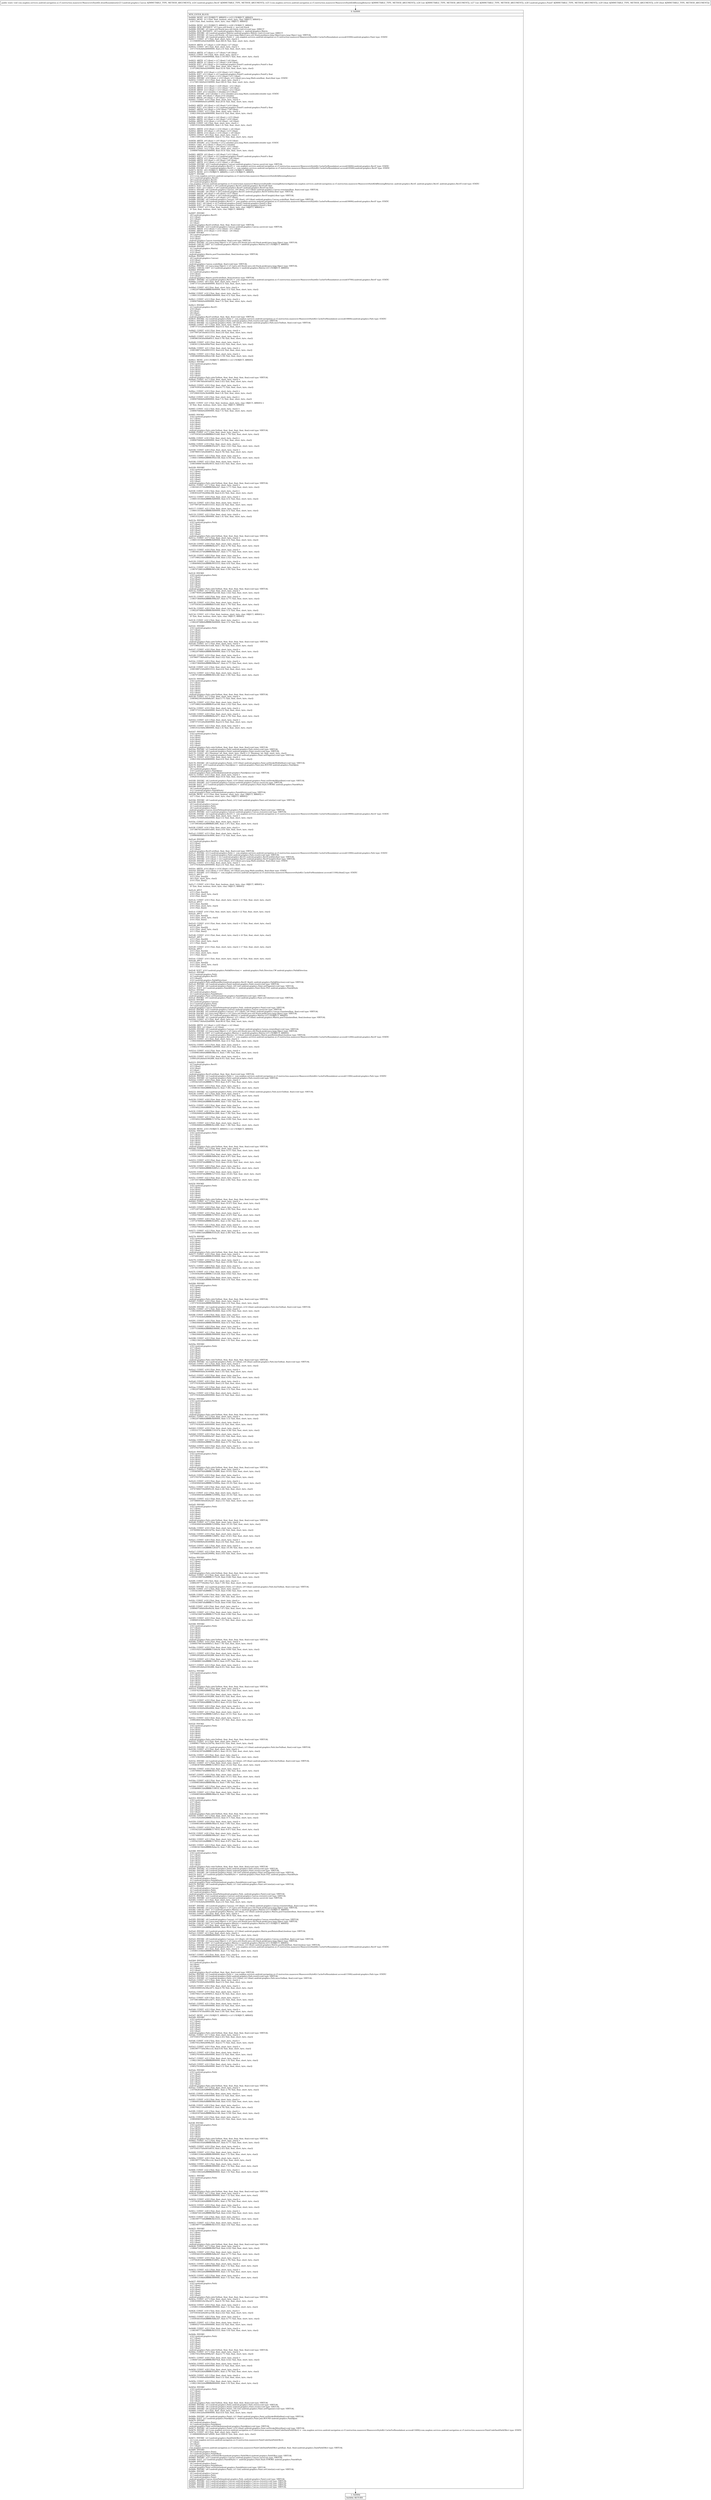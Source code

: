 digraph "CFG forcom.mapbox.services.android.navigation.ui.v5.instruction.maneuver.ManeuversStyleKit.drawRoundabout(Landroid\/graphics\/Canvas;Landroid\/graphics\/RectF;Lcom\/mapbox\/services\/android\/navigation\/ui\/v5\/instruction\/maneuver\/ManeuversStyleKit$ResizingBehavior;IILandroid\/graphics\/PointF;FF)V" {
Node_0 [shape=record,label="{0\:\ 0x0000|MTH_ENTER_BLOCK\l|0x0000: MOVE  (r0 I:?[OBJECT, ARRAY]) = (r23 I:?[OBJECT, ARRAY]) \l0x0002: MOVE  (r1 I:?[int, float, boolean, short, byte, char, OBJECT, ARRAY]) = \l  (r26 I:?[int, float, boolean, short, byte, char, OBJECT, ARRAY])\l \l0x0004: MOVE  (r2 I:?[OBJECT, ARRAY]) = (r28 I:?[OBJECT, ARRAY]) \l0x0006: NEW_INSTANCE  (r5 I:java.util.Stack) =  java.util.Stack \l0x0008: INVOKE  (r5 I:java.util.Stack) java.util.Stack.\<init\>():void type: DIRECT \l0x000b: NEW_INSTANCE  (r6 I:android.graphics.Matrix) =  android.graphics.Matrix \l0x000d: INVOKE  (r6 I:android.graphics.Matrix) android.graphics.Matrix.\<init\>():void type: DIRECT \l0x0010: INVOKE  (r5 I:java.util.Stack), (r6 I:java.lang.Object) java.util.Stack.push(java.lang.Object):java.lang.Object type: VIRTUAL \l0x0013: INVOKE  (r6 I:android.graphics.Paint) =  com.mapbox.services.android.navigation.ui.v5.instruction.maneuver.ManeuversStyleKit.CacheForRoundabout.access$10300():android.graphics.Paint type: STATIC \l0x0017: CONST  (r7 I:?[int, float, short, byte, char]) = \l  (1135869952(0x43b40000, float:360.0) ?[int, float, short, byte, char])\l \l0x0019: ARITH  (r7 I:float) = (r29 I:float) \/ (r7 I:float) \l0x001b: CONST  (r8 I:?[int, float, short, byte, char]) = \l  (1073741824(0x40000000, float:2.0) ?[int, float, short, byte, char])\l \l0x001d: ARITH  (r7 I:float) = (r7 I:float) * (r8 I:float) \l0x001f: CONST  (r9 I:?[int, float, short, byte, char]) = \l  (1078530011(0x40490fdb, float:3.1415927) ?[int, float, short, byte, char])\l \l0x0022: ARITH  (r7 I:float) = (r7 I:float) * (r9 I:float) \l0x0024: ARITH  (r7 I:float) = (r7 I:float) * (r30 I:float) \l0x0026: IGET  (r10 I:float) = (r2 I:android.graphics.PointF) android.graphics.PointF.x float \l0x0028: CONST  (r11 I:?[int, float, short, byte, char]) = \l  (1107296256(0x42000000, float:32.0) ?[int, float, short, byte, char])\l \l0x002a: ARITH  (r10 I:float) = (r10 I:float) \/ (r11 I:float) \l0x002b: IGET  (r12 I:float) = (r2 I:android.graphics.PointF) android.graphics.PointF.y float \l0x002d: ARITH  (r12 I:float) = (r12 I:float) \/ (r11 I:float) \l0x002e: INVOKE  (r10 I:float) = (r10 I:float), (r12 I:float) java.lang.Math.min(float, float):float type: STATIC \l0x0032: CONST  (r12 I:?[int, float, short, byte, char]) = \l  (1127481344(0x43340000, float:180.0) ?[int, float, short, byte, char])\l \l0x0034: ARITH  (r13 I:float) = (r29 I:float) \- (r12 I:float) \l0x0036: ARITH  (r13 I:float) = (r13 I:float) * (r9 I:float) \l0x0038: ARITH  (r13 I:float) = (r13 I:float) \/ (r12 I:float) \l0x0039: CAST  (r12 I:double) = (double) (r13 I:float) \l0x003a: INVOKE  (r14 I:double) = (r12 I:double) java.lang.Math.cos(double):double type: STATIC \l0x003e: CAST  (r9 I:float) = (float) (r14 I:double) \l0x003f: ARITH  (r9 I:float) = (r9 I:float) * (r10 I:float) \l0x0041: CONST  (r14 I:?[int, float, short, byte, char]) = \l  (1101004800(0x41a00000, float:20.0) ?[int, float, short, byte, char])\l \l0x0043: ARITH  (r9 I:float) = (r9 I:float) * (r14 I:float) \l0x0045: IGET  (r14 I:float) = (r2 I:android.graphics.PointF) android.graphics.PointF.y float \l0x0047: ARITH  (r4 I:float) = (r30 I:float) * (r8 I:float) \l0x0049: CONST  (r15 I:?[int, float, short, byte, char]) = \l  (1082130432(0x40800000, float:4.0) ?[int, float, short, byte, char])\l \l0x004b: ARITH  (r4 I:float) = (r4 I:float) + (r15 I:float) \l0x004c: ARITH  (r4 I:float) = (r4 I:float) * (r10 I:float) \l0x004e: ARITH  (r14 I:float) = (r14 I:float) \- (r4 I:float) \l0x004f: CONST  (r4 I:?[int, float, short, byte, char]) = \l  (1065353216(0x3f800000, float:1.0) ?[int, float, short, byte, char])\l \l0x0051: ARITH  (r14 I:float) = (r14 I:float) + (r4 I:float) \l0x0052: ARITH  (r9 I:float) = (r9 I:float) \/ (r15 I:float) \l0x0053: ARITH  (r14 I:float) = (r14 I:float) + (r9 I:float) \l0x0054: CONST  (r9 I:?[int, float, short, byte, char]) = \l  (1061158912(0x3f400000, float:0.75) ?[int, float, short, byte, char])\l \l0x0056: ARITH  (r9 I:float) = (r9 I:float) * (r10 I:float) \l0x0058: INVOKE  (r12 I:double) = (r12 I:double) java.lang.Math.sin(double):double type: STATIC \l0x005c: CAST  (r12 I:float) = (float) (r12 I:double) \l0x005d: ARITH  (r9 I:float) = (r9 I:float) * (r12 I:float) \l0x005f: CONST  (r12 I:?[int, float, short, byte, char]) = \l  (1098907648(0x41800000, float:16.0) ?[int, float, short, byte, char])\l \l0x0061: ARITH  (r9 I:float) = (r9 I:float) * (r12 I:float) \l0x0063: IGET  (r12 I:float) = (r2 I:android.graphics.PointF) android.graphics.PointF.x float \l0x0065: ARITH  (r12 I:float) = (r12 I:float) \/ (r8 I:float) \l0x0066: ARITH  (r9 I:float) = (r9 I:float) \/ (r8 I:float) \l0x0067: ARITH  (r12 I:float) = (r12 I:float) + (r9 I:float) \l0x0068: INVOKE  (r23 I:android.graphics.Canvas) android.graphics.Canvas.save():int type: VIRTUAL \l0x006b: INVOKE  (r9 I:android.graphics.RectF) =  com.mapbox.services.android.navigation.ui.v5.instruction.maneuver.ManeuversStyleKit.CacheForRoundabout.access$10400():android.graphics.RectF type: STATIC \l0x006f: INVOKE  (r13 I:android.graphics.RectF) =  com.mapbox.services.android.navigation.ui.v5.instruction.maneuver.ManeuversStyleKit.CacheForRoundabout.access$10500():android.graphics.RectF type: STATIC \l0x0073: MOVE  (r8 I:?[OBJECT, ARRAY]) = (r24 I:?[OBJECT, ARRAY]) \l0x0075: MOVE  (r15 I:?[OBJECT, ARRAY]) = (r25 I:?[OBJECT, ARRAY]) \l0x0077: INVOKE  \l  (r15 I:com.mapbox.services.android.navigation.ui.v5.instruction.maneuver.ManeuversStyleKit$ResizingBehavior)\l  (r13 I:android.graphics.RectF)\l  (r8 I:android.graphics.RectF)\l  (r9 I:android.graphics.RectF)\l com.mapbox.services.android.navigation.ui.v5.instruction.maneuver.ManeuversStyleKit.resizingBehaviorApply(com.mapbox.services.android.navigation.ui.v5.instruction.maneuver.ManeuversStyleKit$ResizingBehavior, android.graphics.RectF, android.graphics.RectF, android.graphics.RectF):void type: STATIC \l0x007a: IGET  (r8 I:float) = (r9 I:android.graphics.RectF) android.graphics.RectF.left float \l0x007c: IGET  (r13 I:float) = (r9 I:android.graphics.RectF) android.graphics.RectF.top float \l0x007e: INVOKE  (r0 I:android.graphics.Canvas), (r8 I:float), (r13 I:float) android.graphics.Canvas.translate(float, float):void type: VIRTUAL \l0x0081: INVOKE  (r8 I:float) = (r9 I:android.graphics.RectF) android.graphics.RectF.width():float type: VIRTUAL \l0x0085: ARITH  (r8 I:float) = (r8 I:float) \/ (r11 I:float) \l0x0086: INVOKE  (r9 I:float) = (r9 I:android.graphics.RectF) android.graphics.RectF.height():float type: VIRTUAL \l0x008a: ARITH  (r9 I:float) = (r9 I:float) \/ (r11 I:float) \l0x008b: INVOKE  (r0 I:android.graphics.Canvas), (r8 I:float), (r9 I:float) android.graphics.Canvas.scale(float, float):void type: VIRTUAL \l0x008e: INVOKE  (r8 I:android.graphics.RectF) =  com.mapbox.services.android.navigation.ui.v5.instruction.maneuver.ManeuversStyleKit.CacheForRoundabout.access$10600():android.graphics.RectF type: STATIC \l0x0092: IGET  (r9 I:float) = (r2 I:android.graphics.PointF) android.graphics.PointF.x float \l0x0094: IGET  (r2 I:float) = (r2 I:android.graphics.PointF) android.graphics.PointF.y float \l0x0096: CONST  (r11 I:?[int, float, boolean, short, byte, char, OBJECT, ARRAY]) = \l  (0 ?[int, float, boolean, short, byte, char, OBJECT, ARRAY])\l \l0x0097: INVOKE  \l  (r8 I:android.graphics.RectF)\l  (r11 I:float)\l  (r11 I:float)\l  (r9 I:float)\l  (r2 I:float)\l android.graphics.RectF.set(float, float, float, float):void type: VIRTUAL \l0x009a: INVOKE  (r23 I:android.graphics.Canvas) android.graphics.Canvas.save():int type: VIRTUAL \l0x009d: ARITH  (r12 I:float) = (r12 I:float) \- (r11 I:float) \l0x009e: ARITH  (r14 I:float) = (r14 I:float) \- (r4 I:float) \l0x009f: INVOKE  \l  (r0 I:android.graphics.Canvas)\l  (r12 I:float)\l  (r14 I:float)\l android.graphics.Canvas.translate(float, float):void type: VIRTUAL \l0x00a2: INVOKE  (r2 I:java.lang.Object) = (r5 I:java.util.Stack) java.util.Stack.peek():java.lang.Object type: VIRTUAL \l0x00a6: CHECK_CAST  (r2 I:android.graphics.Matrix) = (android.graphics.Matrix) (r2 I:?[OBJECT, ARRAY]) \l0x00a8: INVOKE  \l  (r2 I:android.graphics.Matrix)\l  (r12 I:float)\l  (r14 I:float)\l android.graphics.Matrix.postTranslate(float, float):boolean type: VIRTUAL \l0x00ab: INVOKE  \l  (r0 I:android.graphics.Canvas)\l  (r10 I:float)\l  (r10 I:float)\l android.graphics.Canvas.scale(float, float):void type: VIRTUAL \l0x00ae: INVOKE  (r2 I:java.lang.Object) = (r5 I:java.util.Stack) java.util.Stack.peek():java.lang.Object type: VIRTUAL \l0x00b2: CHECK_CAST  (r2 I:android.graphics.Matrix) = (android.graphics.Matrix) (r2 I:?[OBJECT, ARRAY]) \l0x00b4: INVOKE  \l  (r2 I:android.graphics.Matrix)\l  (r10 I:float)\l  (r10 I:float)\l android.graphics.Matrix.postScale(float, float):boolean type: VIRTUAL \l0x00b7: INVOKE  (r2 I:android.graphics.RectF) =  com.mapbox.services.android.navigation.ui.v5.instruction.maneuver.ManeuversStyleKit.CacheForRoundabout.access$10700():android.graphics.RectF type: STATIC \l0x00bb: CONST  (r8 I:?[int, float, short, byte, char]) = \l  (1087373312(0x40d00000, float:6.5) ?[int, float, short, byte, char])\l \l0x00bd: CONST  (r9 I:?[int, float, short, byte, char]) = \l  (\-1062207488(0xffffffffc0b00000, float:\-5.5) ?[int, float, short, byte, char])\l \l0x00bf: CONST  (r10 I:?[int, float, short, byte, char]) = \l  (\-1060110336(0xffffffffc0d00000, float:\-6.5) ?[int, float, short, byte, char])\l \l0x00c1: CONST  (r12 I:?[int, float, short, byte, char]) = \l  (1089470464(0x40f00000, float:7.5) ?[int, float, short, byte, char])\l \l0x00c3: INVOKE  \l  (r2 I:android.graphics.RectF)\l  (r10 I:float)\l  (r9 I:float)\l  (r8 I:float)\l  (r12 I:float)\l android.graphics.RectF.set(float, float, float, float):void type: VIRTUAL \l0x00c6: INVOKE  (r2 I:android.graphics.Path) =  com.mapbox.services.android.navigation.ui.v5.instruction.maneuver.ManeuversStyleKit.CacheForRoundabout.access$10800():android.graphics.Path type: STATIC \l0x00ca: INVOKE  (r2 I:android.graphics.Path) android.graphics.Path.reset():void type: VIRTUAL \l0x00cd: INVOKE  (r2 I:android.graphics.Path), (r8 I:float), (r4 I:float) android.graphics.Path.moveTo(float, float):void type: VIRTUAL \l0x00d0: CONST  (r17 I:?[int, float, short, byte, char]) = \l  (1087373312(0x40d00000, float:6.5) ?[int, float, short, byte, char])\l \l0x00d2: CONST  (r18 I:?[int, float, short, byte, char]) = \l  (1077097267(0x40333333, float:2.8) ?[int, float, short, byte, char])\l \l0x00d5: CONST  (r19 I:?[int, float, short, byte, char]) = \l  (1085863363(0x40b8f5c3, float:5.78) ?[int, float, short, byte, char])\l \l0x00d8: CONST  (r20 I:?[int, float, short, byte, char]) = \l  (1083011236(0x408d70a4, float:4.42) ?[int, float, short, byte, char])\l \l0x00db: CONST  (r21 I:?[int, float, short, byte, char]) = \l  (1083388723(0x40933333, float:4.6) ?[int, float, short, byte, char])\l \l0x00de: CONST  (r22 I:?[int, float, short, byte, char]) = \l  (1085464904(0x40b2e148, float:5.59) ?[int, float, short, byte, char])\l \l0x00e1: MOVE  (r16 I:?[OBJECT, ARRAY]) = (r2 I:?[OBJECT, ARRAY]) \l0x00e3: INVOKE  \l  (r16 I:android.graphics.Path)\l  (r17 I:float)\l  (r18 I:float)\l  (r19 I:float)\l  (r20 I:float)\l  (r21 I:float)\l  (r22 I:float)\l android.graphics.Path.cubicTo(float, float, float, float, float, float):void type: VIRTUAL \l0x00e6: CONST  (r17 I:?[int, float, short, byte, char]) = \l  (1079739679(0x405b851f, float:3.43) ?[int, float, short, byte, char])\l \l0x00e9: CONST  (r18 I:?[int, float, short, byte, char]) = \l  (1087939543(0x40d8a3d7, float:6.77) ?[int, float, short, byte, char])\l \l0x00ec: CONST  (r19 I:?[int, float, short, byte, char]) = \l  (1072064102(0x3fe66666, float:1.8) ?[int, float, short, byte, char])\l \l0x00ef: CONST  (r20 I:?[int, float, short, byte, char]) = \l  (1089470464(0x40f00000, float:7.5) ?[int, float, short, byte, char])\l \l0x00f1: CONST  (r21 I:?[int, float, boolean, short, byte, char, OBJECT, ARRAY]) = \l  (0 ?[int, float, boolean, short, byte, char, OBJECT, ARRAY])\l \l0x00f3: CONST  (r22 I:?[int, float, short, byte, char]) = \l  (1089470464(0x40f00000, float:7.5) ?[int, float, short, byte, char])\l \l0x00f5: INVOKE  \l  (r16 I:android.graphics.Path)\l  (r17 I:float)\l  (r18 I:float)\l  (r19 I:float)\l  (r20 I:float)\l  (r21 I:float)\l  (r22 I:float)\l android.graphics.Path.cubicTo(float, float, float, float, float, float):void type: VIRTUAL \l0x00f8: CONST  (r17 I:?[int, float, short, byte, char]) = \l  (\-1075503432(0xffffffffbfe51eb8, float:\-1.79) ?[int, float, short, byte, char])\l \l0x00fb: CONST  (r18 I:?[int, float, short, byte, char]) = \l  (1089470464(0x40f00000, float:7.5) ?[int, float, short, byte, char])\l \l0x00fd: CONST  (r19 I:?[int, float, short, byte, char]) = \l  (\-1067827855(0xffffffffc05a3d71, float:\-3.41) ?[int, float, short, byte, char])\l \l0x0100: CONST  (r20 I:?[int, float, short, byte, char]) = \l  (1087960515(0x40d8f5c3, float:6.78) ?[int, float, short, byte, char])\l \l0x0103: CONST  (r21 I:?[int, float, short, byte, char]) = \l  (\-1064115896(0xffffffffc092e148, float:\-4.59) ?[int, float, short, byte, char])\l \l0x0106: CONST  (r22 I:?[int, float, short, byte, char]) = \l  (1085506847(0x40b3851f, float:5.61) ?[int, float, short, byte, char])\l \l0x0109: INVOKE  \l  (r16 I:android.graphics.Path)\l  (r17 I:float)\l  (r18 I:float)\l  (r19 I:float)\l  (r20 I:float)\l  (r21 I:float)\l  (r22 I:float)\l android.graphics.Path.cubicTo(float, float, float, float, float, float):void type: VIRTUAL \l0x010c: CONST  (r17 I:?[int, float, short, byte, char]) = \l  (\-1061641257(0xffffffffc0b8a3d7, float:\-5.77) ?[int, float, short, byte, char])\l \l0x010f: CONST  (r18 I:?[int, float, short, byte, char]) = \l  (1083032207(0x408dc28f, float:4.43) ?[int, float, short, byte, char])\l \l0x0112: CONST  (r19 I:?[int, float, short, byte, char]) = \l  (\-1060110336(0xffffffffc0d00000, float:\-6.5) ?[int, float, short, byte, char])\l \l0x0114: CONST  (r20 I:?[int, float, short, byte, char]) = \l  (1077097267(0x40333333, float:2.8) ?[int, float, short, byte, char])\l \l0x0117: CONST  (r21 I:?[int, float, short, byte, char]) = \l  (\-1060110336(0xffffffffc0d00000, float:\-6.5) ?[int, float, short, byte, char])\l \l0x0119: CONST  (r22 I:?[int, float, short, byte, char]) = \l  (1065353216(0x3f800000, float:1.0) ?[int, float, short, byte, char])\l \l0x011b: INVOKE  \l  (r16 I:android.graphics.Path)\l  (r17 I:float)\l  (r18 I:float)\l  (r19 I:float)\l  (r20 I:float)\l  (r21 I:float)\l  (r22 I:float)\l android.graphics.Path.cubicTo(float, float, float, float, float, float):void type: VIRTUAL \l0x011e: CONST  (r17 I:?[int, float, short, byte, char]) = \l  (\-1060110336(0xffffffffc0d00000, float:\-6.5) ?[int, float, short, byte, char])\l \l0x0120: CONST  (r18 I:?[int, float, short, byte, char]) = \l  (\-1085653647(0xffffffffbf4a3d71, float:\-0.79) ?[int, float, short, byte, char])\l \l0x0123: CONST  (r19 I:?[int, float, short, byte, char]) = \l  (\-1061641257(0xffffffffc0b8a3d7, float:\-5.77) ?[int, float, short, byte, char])\l \l0x0126: CONST  (r20 I:?[int, float, short, byte, char]) = \l  (\-1071980216(0xffffffffc01ae148, float:\-2.42) ?[int, float, short, byte, char])\l \l0x0129: CONST  (r21 I:?[int, float, short, byte, char]) = \l  (\-1064094925(0xffffffffc0933333, float:\-4.6) ?[int, float, short, byte, char])\l \l0x012c: CONST  (r22 I:?[int, float, short, byte, char]) = \l  (\-1067072881(0xffffffffc065c28f, float:\-3.59) ?[int, float, short, byte, char])\l \l0x012f: INVOKE  \l  (r16 I:android.graphics.Path)\l  (r17 I:float)\l  (r18 I:float)\l  (r19 I:float)\l  (r20 I:float)\l  (r21 I:float)\l  (r22 I:float)\l android.graphics.Path.cubicTo(float, float, float, float, float, float):void type: VIRTUAL \l0x0132: CONST  (r17 I:?[int, float, short, byte, char]) = \l  (\-1067785912(0xffffffffc05ae148, float:\-3.42) ?[int, float, short, byte, char])\l \l0x0135: CONST  (r18 I:?[int, float, short, byte, char]) = \l  (\-1063738409(0xffffffffc098a3d7, float:\-4.77) ?[int, float, short, byte, char])\l \l0x0138: CONST  (r19 I:?[int, float, short, byte, char]) = \l  (\-1075503432(0xffffffffbfe51eb8, float:\-1.79) ?[int, float, short, byte, char])\l \l0x013b: CONST  (r20 I:?[int, float, short, byte, char]) = \l  (\-1062207488(0xffffffffc0b00000, float:\-5.5) ?[int, float, short, byte, char])\l \l0x013d: CONST  (r21 I:?[int, float, boolean, short, byte, char, OBJECT, ARRAY]) = \l  (0 ?[int, float, boolean, short, byte, char, OBJECT, ARRAY])\l \l0x013f: CONST  (r22 I:?[int, float, short, byte, char]) = \l  (\-1062207488(0xffffffffc0b00000, float:\-5.5) ?[int, float, short, byte, char])\l \l0x0141: INVOKE  \l  (r16 I:android.graphics.Path)\l  (r17 I:float)\l  (r18 I:float)\l  (r19 I:float)\l  (r20 I:float)\l  (r21 I:float)\l  (r22 I:float)\l android.graphics.Path.cubicTo(float, float, float, float, float, float):void type: VIRTUAL \l0x0144: CONST  (r17 I:?[int, float, short, byte, char]) = \l  (1071980216(0x3fe51eb8, float:1.79) ?[int, float, short, byte, char])\l \l0x0147: CONST  (r18 I:?[int, float, short, byte, char]) = \l  (\-1062207488(0xffffffffc0b00000, float:\-5.5) ?[int, float, short, byte, char])\l \l0x0149: CONST  (r19 I:?[int, float, short, byte, char]) = \l  (1079697736(0x405ae148, float:3.42) ?[int, float, short, byte, char])\l \l0x014c: CONST  (r20 I:?[int, float, short, byte, char]) = \l  (\-1063738409(0xffffffffc098a3d7, float:\-4.77) ?[int, float, short, byte, char])\l \l0x014f: CONST  (r21 I:?[int, float, short, byte, char]) = \l  (1083388723(0x40933333, float:4.6) ?[int, float, short, byte, char])\l \l0x0152: CONST  (r22 I:?[int, float, short, byte, char]) = \l  (\-1067072881(0xffffffffc065c28f, float:\-3.59) ?[int, float, short, byte, char])\l \l0x0155: INVOKE  \l  (r16 I:android.graphics.Path)\l  (r17 I:float)\l  (r18 I:float)\l  (r19 I:float)\l  (r20 I:float)\l  (r21 I:float)\l  (r22 I:float)\l android.graphics.Path.cubicTo(float, float, float, float, float, float):void type: VIRTUAL \l0x0158: CONST  (r17 I:?[int, float, short, byte, char]) = \l  (1085842391(0x40b8a3d7, float:5.77) ?[int, float, short, byte, char])\l \l0x015b: CONST  (r18 I:?[int, float, short, byte, char]) = \l  (\-1071980216(0xffffffffc01ae148, float:\-2.42) ?[int, float, short, byte, char])\l \l0x015e: CONST  (r19 I:?[int, float, short, byte, char]) = \l  (1087373312(0x40d00000, float:6.5) ?[int, float, short, byte, char])\l \l0x0160: CONST  (r20 I:?[int, float, short, byte, char]) = \l  (\-1085653647(0xffffffffbf4a3d71, float:\-0.79) ?[int, float, short, byte, char])\l \l0x0163: CONST  (r21 I:?[int, float, short, byte, char]) = \l  (1087373312(0x40d00000, float:6.5) ?[int, float, short, byte, char])\l \l0x0165: CONST  (r22 I:?[int, float, short, byte, char]) = \l  (1065353216(0x3f800000, float:1.0) ?[int, float, short, byte, char])\l \l0x0167: INVOKE  \l  (r16 I:android.graphics.Path)\l  (r17 I:float)\l  (r18 I:float)\l  (r19 I:float)\l  (r20 I:float)\l  (r21 I:float)\l  (r22 I:float)\l android.graphics.Path.cubicTo(float, float, float, float, float, float):void type: VIRTUAL \l0x016a: INVOKE  (r2 I:android.graphics.Path) android.graphics.Path.close():void type: VIRTUAL \l0x016d: INVOKE  (r6 I:android.graphics.Paint) android.graphics.Paint.reset():void type: VIRTUAL \l0x0170: CONST  (r8 I:?[boolean, int, float, short, byte, char]) = (1 ?[boolean, int, float, short, byte, char]) \l0x0171: INVOKE  (r6 I:android.graphics.Paint), (r8 I:int) android.graphics.Paint.setFlags(int):void type: VIRTUAL \l0x0174: CONST  (r10 I:?[int, float, short, byte, char]) = \l  (1082130432(0x40800000, float:4.0) ?[int, float, short, byte, char])\l \l0x0176: INVOKE  (r6 I:android.graphics.Paint), (r10 I:float) android.graphics.Paint.setStrokeWidth(float):void type: VIRTUAL \l0x0179: SGET  (r10 I:android.graphics.Paint$Join) =  android.graphics.Paint.Join.ROUND android.graphics.Paint$Join \l0x017b: INVOKE  \l  (r6 I:android.graphics.Paint)\l  (r10 I:android.graphics.Paint$Join)\l android.graphics.Paint.setStrokeJoin(android.graphics.Paint$Join):void type: VIRTUAL \l0x017e: CONST  (r10 I:?[int, float, short, byte, char]) = \l  (1092616192(0x41200000, float:10.0) ?[int, float, short, byte, char])\l \l0x0180: INVOKE  (r6 I:android.graphics.Paint), (r10 I:float) android.graphics.Paint.setStrokeMiter(float):void type: VIRTUAL \l0x0183: INVOKE  (r23 I:android.graphics.Canvas) android.graphics.Canvas.save():int type: VIRTUAL \l0x0186: SGET  (r12 I:android.graphics.Paint$Style) =  android.graphics.Paint.Style.STROKE android.graphics.Paint$Style \l0x0188: INVOKE  \l  (r6 I:android.graphics.Paint)\l  (r12 I:android.graphics.Paint$Style)\l android.graphics.Paint.setStyle(android.graphics.Paint$Style):void type: VIRTUAL \l0x018b: MOVE  (r12 I:?[int, float, boolean, short, byte, char, OBJECT, ARRAY]) = \l  (r27 I:?[int, float, boolean, short, byte, char, OBJECT, ARRAY])\l \l0x018d: INVOKE  (r6 I:android.graphics.Paint), (r12 I:int) android.graphics.Paint.setColor(int):void type: VIRTUAL \l0x0190: INVOKE  \l  (r0 I:android.graphics.Canvas)\l  (r2 I:android.graphics.Path)\l  (r6 I:android.graphics.Paint)\l android.graphics.Canvas.drawPath(android.graphics.Path, android.graphics.Paint):void type: VIRTUAL \l0x0193: INVOKE  (r23 I:android.graphics.Canvas) android.graphics.Canvas.restore():void type: VIRTUAL \l0x0196: INVOKE  (r2 I:android.graphics.RectF) =  com.mapbox.services.android.navigation.ui.v5.instruction.maneuver.ManeuversStyleKit.CacheForRoundabout.access$10900():android.graphics.RectF type: STATIC \l0x019a: CONST  (r12 I:?[int, float, short, byte, char]) = \l  (1085276160(0x40b00000, float:5.5) ?[int, float, short, byte, char])\l \l0x019c: CONST  (r13 I:?[int, float, short, byte, char]) = \l  (\-1073993482(0xffffffffbffc28f6, float:\-1.97) ?[int, float, short, byte, char])\l \l0x019f: CONST  (r14 I:?[int, float, short, byte, char]) = \l  (1073867653(0x4001eb85, float:2.03) ?[int, float, short, byte, char])\l \l0x01a2: CONST  (r15 I:?[int, float, short, byte, char]) = \l  (1099694080(0x418c0000, float:17.5) ?[int, float, short, byte, char])\l \l0x01a4: INVOKE  \l  (r2 I:android.graphics.RectF)\l  (r13 I:float)\l  (r12 I:float)\l  (r14 I:float)\l  (r15 I:float)\l android.graphics.RectF.set(float, float, float, float):void type: VIRTUAL \l0x01a7: INVOKE  (r13 I:android.graphics.Path) =  com.mapbox.services.android.navigation.ui.v5.instruction.maneuver.ManeuversStyleKit.CacheForRoundabout.access$11000():android.graphics.Path type: STATIC \l0x01ab: INVOKE  (r13 I:android.graphics.Path) android.graphics.Path.reset():void type: VIRTUAL \l0x01ae: INVOKE  (r14 I:float) = (r2 I:android.graphics.RectF) android.graphics.RectF.width():float type: VIRTUAL \l0x01b2: INVOKE  (r15 I:float) = (r2 I:android.graphics.RectF) android.graphics.RectF.height():float type: VIRTUAL \l0x01b6: INVOKE  (r14 I:float) = (r14 I:float), (r15 I:float) java.lang.Math.min(float, float):float type: STATIC \l0x01ba: CONST  (r15 I:?[int, float, short, byte, char]) = \l  (1073741824(0x40000000, float:2.0) ?[int, float, short, byte, char])\l \l0x01bc: ARITH  (r14 I:float) = (r14 I:float) \/ (r15 I:float) \l0x01bd: INVOKE  (r14 I:float) = (r14 I:float), (r4 I:float) java.lang.Math.min(float, float):float type: STATIC \l0x01c1: INVOKE  (r15 I:float[]) =  com.mapbox.services.android.navigation.ui.v5.instruction.maneuver.ManeuversStyleKit.CacheForRoundabout.access$11100():float[] type: STATIC \l0x01c5: APUT  \l  (r15 I:?[int, float][])\l  (r8 I:?[int, short, byte, char])\l  (r14 I:?[int, float])\l \l0x01c7: CONST  (r16 I:?[int, float, boolean, short, byte, char, OBJECT, ARRAY]) = \l  (0 ?[int, float, boolean, short, byte, char, OBJECT, ARRAY])\l \l0x01c9: APUT  \l  (r15 I:?[int, float][])\l  (r16 I:?[int, short, byte, char])\l  (r14 I:?[int, float])\l \l0x01cb: CONST  (r16 I:?[int, float, short, byte, char]) = (3 ?[int, float, short, byte, char]) \l0x01cd: APUT  \l  (r15 I:?[int, float][])\l  (r16 I:?[int, short, byte, char])\l  (r14 I:?[int, float])\l \l0x01cf: CONST  (r16 I:?[int, float, short, byte, char]) = (2 ?[int, float, short, byte, char]) \l0x01d1: APUT  \l  (r15 I:?[int, float][])\l  (r16 I:?[int, short, byte, char])\l  (r14 I:?[int, float])\l \l0x01d3: CONST  (r14 I:?[int, float, short, byte, char]) = (5 ?[int, float, short, byte, char]) \l0x01d4: APUT  \l  (r15 I:?[int, float][])\l  (r14 I:?[int, short, byte, char])\l  (r11 I:?[int, float])\l \l0x01d6: CONST  (r14 I:?[int, float, short, byte, char]) = (4 ?[int, float, short, byte, char]) \l0x01d7: APUT  \l  (r15 I:?[int, float][])\l  (r14 I:?[int, short, byte, char])\l  (r11 I:?[int, float])\l \l0x01d9: CONST  (r14 I:?[int, float, short, byte, char]) = (7 ?[int, float, short, byte, char]) \l0x01da: APUT  \l  (r15 I:?[int, float][])\l  (r14 I:?[int, short, byte, char])\l  (r11 I:?[int, float])\l \l0x01dc: CONST  (r14 I:?[int, float, short, byte, char]) = (6 ?[int, float, short, byte, char]) \l0x01dd: APUT  \l  (r15 I:?[int, float][])\l  (r14 I:?[int, short, byte, char])\l  (r11 I:?[int, float])\l \l0x01df: SGET  (r14 I:android.graphics.Path$Direction) =  android.graphics.Path.Direction.CW android.graphics.Path$Direction \l0x01e1: INVOKE  \l  (r13 I:android.graphics.Path)\l  (r2 I:android.graphics.RectF)\l  (r15 I:float[])\l  (r14 I:android.graphics.Path$Direction)\l android.graphics.Path.addRoundRect(android.graphics.RectF, float[], android.graphics.Path$Direction):void type: VIRTUAL \l0x01e4: INVOKE  (r6 I:android.graphics.Paint) android.graphics.Paint.reset():void type: VIRTUAL \l0x01e7: INVOKE  (r6 I:android.graphics.Paint), (r8 I:int) android.graphics.Paint.setFlags(int):void type: VIRTUAL \l0x01ea: SGET  (r2 I:android.graphics.Paint$Style) =  android.graphics.Paint.Style.FILL android.graphics.Paint$Style \l0x01ec: INVOKE  \l  (r6 I:android.graphics.Paint)\l  (r2 I:android.graphics.Paint$Style)\l android.graphics.Paint.setStyle(android.graphics.Paint$Style):void type: VIRTUAL \l0x01ef: INVOKE  (r6 I:android.graphics.Paint), (r1 I:int) android.graphics.Paint.setColor(int):void type: VIRTUAL \l0x01f2: INVOKE  \l  (r0 I:android.graphics.Canvas)\l  (r13 I:android.graphics.Path)\l  (r6 I:android.graphics.Paint)\l android.graphics.Canvas.drawPath(android.graphics.Path, android.graphics.Paint):void type: VIRTUAL \l0x01f5: INVOKE  (r23 I:android.graphics.Canvas) android.graphics.Canvas.save():int type: VIRTUAL \l0x01f8: INVOKE  (r0 I:android.graphics.Canvas), (r11 I:float), (r4 I:float) android.graphics.Canvas.translate(float, float):void type: VIRTUAL \l0x01fb: INVOKE  (r2 I:java.lang.Object) = (r5 I:java.util.Stack) java.util.Stack.peek():java.lang.Object type: VIRTUAL \l0x01ff: CHECK_CAST  (r2 I:android.graphics.Matrix) = (android.graphics.Matrix) (r2 I:?[OBJECT, ARRAY]) \l0x0201: INVOKE  (r2 I:android.graphics.Matrix), (r11 I:float), (r4 I:float) android.graphics.Matrix.postTranslate(float, float):boolean type: VIRTUAL \l0x0204: CONST  (r2 I:?[int, float, short, byte, char]) = \l  (1119092736(0x42b40000, float:90.0) ?[int, float, short, byte, char])\l \l0x0206: ARITH  (r2 I:float) = (r29 I:float) + (r2 I:float) \l0x0208: NEG  (r2 I:float) = (r2 I:float) \l0x0209: INVOKE  (r0 I:android.graphics.Canvas), (r2 I:float) android.graphics.Canvas.rotate(float):void type: VIRTUAL \l0x020c: INVOKE  (r3 I:java.lang.Object) = (r5 I:java.util.Stack) java.util.Stack.peek():java.lang.Object type: VIRTUAL \l0x0210: CHECK_CAST  (r3 I:android.graphics.Matrix) = (android.graphics.Matrix) (r3 I:?[OBJECT, ARRAY]) \l0x0212: INVOKE  (r3 I:android.graphics.Matrix), (r2 I:float) android.graphics.Matrix.postRotate(float):boolean type: VIRTUAL \l0x0215: INVOKE  (r2 I:android.graphics.RectF) =  com.mapbox.services.android.navigation.ui.v5.instruction.maneuver.ManeuversStyleKit.CacheForRoundabout.access$11200():android.graphics.RectF type: STATIC \l0x0219: CONST  (r3 I:?[int, float, short, byte, char]) = \l  (\-1064304640(0xffffffffc0900000, float:\-4.5) ?[int, float, short, byte, char])\l \l0x021b: CONST  (r13 I:?[int, float, short, byte, char]) = \l  (\-1046216704(0xffffffffc1a40000, float:\-20.5) ?[int, float, short, byte, char])\l \l0x021d: CONST  (r14 I:?[int, float, short, byte, char]) = \l  (\-1056985580(0xffffffffc0ffae14, float:\-7.99) ?[int, float, short, byte, char])\l \l0x0220: CONST  (r15 I:?[int, float, short, byte, char]) = \l  (1090529526(0x410028f6, float:8.01) ?[int, float, short, byte, char])\l \l0x0223: INVOKE  \l  (r2 I:android.graphics.RectF)\l  (r13 I:float)\l  (r14 I:float)\l  (r3 I:float)\l  (r15 I:float)\l android.graphics.RectF.set(float, float, float, float):void type: VIRTUAL \l0x0226: INVOKE  (r2 I:android.graphics.Path) =  com.mapbox.services.android.navigation.ui.v5.instruction.maneuver.ManeuversStyleKit.CacheForRoundabout.access$11300():android.graphics.Path type: STATIC \l0x022a: INVOKE  (r2 I:android.graphics.Path) android.graphics.Path.reset():void type: VIRTUAL \l0x022d: CONST  (r14 I:?[int, float, short, byte, char]) = \l  (\-1055423201(0xffffffffc117851f, float:\-9.47) ?[int, float, short, byte, char])\l \l0x0230: CONST  (r15 I:?[int, float, short, byte, char]) = \l  (\-1058034156(0xffffffffc0efae14, float:\-7.49) ?[int, float, short, byte, char])\l \l0x0233: INVOKE  (r2 I:android.graphics.Path), (r14 I:float), (r15 I:float) android.graphics.Path.moveTo(float, float):void type: VIRTUAL \l0x0236: CONST  (r17 I:?[int, float, short, byte, char]) = \l  (\-1055423201(0xffffffffc117851f, float:\-9.47) ?[int, float, short, byte, char])\l \l0x0239: CONST  (r18 I:?[int, float, short, byte, char]) = \l  (\-1058118042(0xffffffffc0ee6666, float:\-7.45) ?[int, float, short, byte, char])\l \l0x023c: CONST  (r19 I:?[int, float, short, byte, char]) = \l  (\-1055402230(0xffffffffc117d70a, float:\-9.49) ?[int, float, short, byte, char])\l \l0x023f: CONST  (r20 I:?[int, float, short, byte, char]) = \l  (\-1058264842(0xffffffffc0ec28f6, float:\-7.38) ?[int, float, short, byte, char])\l \l0x0242: CONST  (r21 I:?[int, float, short, byte, char]) = \l  (\-1055402230(0xffffffffc117d70a, float:\-9.49) ?[int, float, short, byte, char])\l \l0x0245: CONST  (r22 I:?[int, float, short, byte, char]) = \l  (\-1058264842(0xffffffffc0ec28f6, float:\-7.38) ?[int, float, short, byte, char])\l \l0x0248: MOVE  (r16 I:?[OBJECT, ARRAY]) = (r2 I:?[OBJECT, ARRAY]) \l0x024a: INVOKE  \l  (r16 I:android.graphics.Path)\l  (r17 I:float)\l  (r18 I:float)\l  (r19 I:float)\l  (r20 I:float)\l  (r21 I:float)\l  (r22 I:float)\l android.graphics.Path.cubicTo(float, float, float, float, float, float):void type: VIRTUAL \l0x024d: CONST  (r17 I:?[int, float, short, byte, char]) = \l  (\-1055318344(0xffffffffc1191eb8, float:\-9.57) ?[int, float, short, byte, char])\l \l0x0250: CONST  (r18 I:?[int, float, short, byte, char]) = \l  (\-1059124675(0xffffffffc0df0a3d, float:\-6.97) ?[int, float, short, byte, char])\l \l0x0253: CONST  (r19 I:?[int, float, short, byte, char]) = \l  (\-1054395597(0xffffffffc1273333, float:\-10.45) ?[int, float, short, byte, char])\l \l0x0256: CONST  (r20 I:?[int, float, short, byte, char]) = \l  (\-1071057469(0xffffffffc028f5c3, float:\-2.64) ?[int, float, short, byte, char])\l \l0x0259: CONST  (r21 I:?[int, float, short, byte, char]) = \l  (\-1054395597(0xffffffffc1273333, float:\-10.45) ?[int, float, short, byte, char])\l \l0x025c: CONST  (r22 I:?[int, float, short, byte, char]) = \l  (\-1071057469(0xffffffffc028f5c3, float:\-2.64) ?[int, float, short, byte, char])\l \l0x025f: INVOKE  \l  (r16 I:android.graphics.Path)\l  (r17 I:float)\l  (r18 I:float)\l  (r19 I:float)\l  (r20 I:float)\l  (r21 I:float)\l  (r22 I:float)\l android.graphics.Path.cubicTo(float, float, float, float, float, float):void type: VIRTUAL \l0x0262: CONST  (r17 I:?[int, float, short, byte, char]) = \l  (\-1054374625(0xffffffffc127851f, float:\-10.47) ?[int, float, short, byte, char])\l \l0x0265: CONST  (r18 I:?[int, float, short, byte, char]) = \l  (\-1071267185(0xffffffffc025c28f, float:\-2.59) ?[int, float, short, byte, char])\l \l0x0268: CONST  (r19 I:?[int, float, short, byte, char]) = \l  (\-1054374625(0xffffffffc127851f, float:\-10.47) ?[int, float, short, byte, char])\l \l0x026b: CONST  (r20 I:?[int, float, short, byte, char]) = \l  (\-1071476900(0xffffffffc0228f5c, float:\-2.54) ?[int, float, short, byte, char])\l \l0x026e: CONST  (r21 I:?[int, float, short, byte, char]) = \l  (\-1054374625(0xffffffffc127851f, float:\-10.47) ?[int, float, short, byte, char])\l \l0x0271: CONST  (r22 I:?[int, float, short, byte, char]) = \l  (\-1071686615(0xffffffffc01f5c29, float:\-2.49) ?[int, float, short, byte, char])\l \l0x0274: INVOKE  \l  (r16 I:android.graphics.Path)\l  (r17 I:float)\l  (r18 I:float)\l  (r19 I:float)\l  (r20 I:float)\l  (r21 I:float)\l  (r22 I:float)\l android.graphics.Path.cubicTo(float, float, float, float, float, float):void type: VIRTUAL \l0x0277: CONST  (r18 I:?[int, float, short, byte, char]) = \l  (\-1072693248(0xffffffffc0100000, float:\-2.25) ?[int, float, short, byte, char])\l \l0x0279: CONST  (r19 I:?[int, float, short, byte, char]) = \l  (\-1054773084(0xffffffffc12170a4, float:\-10.09) ?[int, float, short, byte, char])\l \l0x027c: CONST  (r20 I:?[int, float, short, byte, char]) = \l  (\-1073615995(0xffffffffc001eb85, float:\-2.03) ?[int, float, short, byte, char])\l \l0x027f: CONST  (r21 I:?[int, float, short, byte, char]) = \l  (\-1055056200(0xffffffffc11d1eb8, float:\-9.82) ?[int, float, short, byte, char])\l \l0x0282: CONST  (r22 I:?[int, float, short, byte, char]) = \l  (\-1073741824(0xffffffffc0000000, float:\-2.0) ?[int, float, short, byte, char])\l \l0x0284: INVOKE  \l  (r16 I:android.graphics.Path)\l  (r17 I:float)\l  (r18 I:float)\l  (r19 I:float)\l  (r20 I:float)\l  (r21 I:float)\l  (r22 I:float)\l android.graphics.Path.cubicTo(float, float, float, float, float, float):void type: VIRTUAL \l0x0287: CONST  (r14 I:?[int, float, short, byte, char]) = \l  (\-1073741824(0xffffffffc0000000, float:\-2.0) ?[int, float, short, byte, char])\l \l0x0289: INVOKE  (r2 I:android.graphics.Path), (r9 I:float), (r14 I:float) android.graphics.Path.lineTo(float, float):void type: VIRTUAL \l0x028c: CONST  (r17 I:?[int, float, short, byte, char]) = \l  (\-1063360922(0xffffffffc09e6666, float:\-4.95) ?[int, float, short, byte, char])\l \l0x028f: CONST  (r18 I:?[int, float, short, byte, char]) = \l  (\-1073741824(0xffffffffc0000000, float:\-2.0) ?[int, float, short, byte, char])\l \l0x0291: CONST  (r19 I:?[int, float, short, byte, char]) = \l  (\-1064304640(0xffffffffc0900000, float:\-4.5) ?[int, float, short, byte, char])\l \l0x0293: CONST  (r20 I:?[int, float, short, byte, char]) = \l  (\-1077516698(0xffffffffbfc66666, float:\-1.55) ?[int, float, short, byte, char])\l \l0x0296: CONST  (r21 I:?[int, float, short, byte, char]) = \l  (\-1064304640(0xffffffffc0900000, float:\-4.5) ?[int, float, short, byte, char])\l \l0x0298: CONST  (r22 I:?[int, float, short, byte, char]) = \l  (\-1082130432(0xffffffffbf800000, float:\-1.0) ?[int, float, short, byte, char])\l \l0x029a: INVOKE  \l  (r16 I:android.graphics.Path)\l  (r17 I:float)\l  (r18 I:float)\l  (r19 I:float)\l  (r20 I:float)\l  (r21 I:float)\l  (r22 I:float)\l android.graphics.Path.cubicTo(float, float, float, float, float, float):void type: VIRTUAL \l0x029d: INVOKE  (r2 I:android.graphics.Path), (r3 I:float), (r4 I:float) android.graphics.Path.lineTo(float, float):void type: VIRTUAL \l0x02a0: CONST  (r17 I:?[int, float, short, byte, char]) = \l  (\-1064304640(0xffffffffc0900000, float:\-4.5) ?[int, float, short, byte, char])\l \l0x02a2: CONST  (r18 I:?[int, float, short, byte, char]) = \l  (1069966950(0x3fc66666, float:1.55) ?[int, float, short, byte, char])\l \l0x02a5: CONST  (r19 I:?[int, float, short, byte, char]) = \l  (\-1063360922(0xffffffffc09e6666, float:\-4.95) ?[int, float, short, byte, char])\l \l0x02a8: CONST  (r20 I:?[int, float, short, byte, char]) = \l  (1073741824(0x40000000, float:2.0) ?[int, float, short, byte, char])\l \l0x02aa: CONST  (r21 I:?[int, float, short, byte, char]) = \l  (\-1062207488(0xffffffffc0b00000, float:\-5.5) ?[int, float, short, byte, char])\l \l0x02ac: CONST  (r22 I:?[int, float, short, byte, char]) = \l  (1073741824(0x40000000, float:2.0) ?[int, float, short, byte, char])\l \l0x02ae: INVOKE  \l  (r16 I:android.graphics.Path)\l  (r17 I:float)\l  (r18 I:float)\l  (r19 I:float)\l  (r20 I:float)\l  (r21 I:float)\l  (r22 I:float)\l android.graphics.Path.cubicTo(float, float, float, float, float, float):void type: VIRTUAL \l0x02b1: CONST  (r17 I:?[int, float, short, byte, char]) = \l  (\-1062207488(0xffffffffc0b00000, float:\-5.5) ?[int, float, short, byte, char])\l \l0x02b3: CONST  (r18 I:?[int, float, short, byte, char]) = \l  (1073741824(0x40000000, float:2.0) ?[int, float, short, byte, char])\l \l0x02b5: CONST  (r19 I:?[int, float, short, byte, char]) = \l  (\-1055517573(0xffffffffc116147b, float:\-9.38) ?[int, float, short, byte, char])\l \l0x02b8: CONST  (r20 I:?[int, float, short, byte, char]) = \l  (1073783767(0x4000a3d7, float:2.01) ?[int, float, short, byte, char])\l \l0x02bb: CONST  (r21 I:?[int, float, short, byte, char]) = \l  (\-1055129600(0xffffffffc11c0000, float:\-9.75) ?[int, float, short, byte, char])\l \l0x02bd: CONST  (r22 I:?[int, float, short, byte, char]) = \l  (1073783767(0x4000a3d7, float:2.01) ?[int, float, short, byte, char])\l \l0x02c0: INVOKE  \l  (r16 I:android.graphics.Path)\l  (r17 I:float)\l  (r18 I:float)\l  (r19 I:float)\l  (r20 I:float)\l  (r21 I:float)\l  (r22 I:float)\l android.graphics.Path.cubicTo(float, float, float, float, float, float):void type: VIRTUAL \l0x02c3: CONST  (r17 I:?[int, float, short, byte, char]) = \l  (\-1054856970(0xffffffffc12028f6, float:\-10.01) ?[int, float, short, byte, char])\l \l0x02c6: CONST  (r18 I:?[int, float, short, byte, char]) = \l  (1073783767(0x4000a3d7, float:2.01) ?[int, float, short, byte, char])\l \l0x02c9: CONST  (r19 I:?[int, float, short, byte, char]) = \l  (\-1054500454(0xffffffffc125999a, float:\-10.35) ?[int, float, short, byte, char])\l \l0x02cc: CONST  (r20 I:?[int, float, short, byte, char]) = \l  (1074748457(0x400f5c29, float:2.24) ?[int, float, short, byte, char])\l \l0x02cf: CONST  (r21 I:?[int, float, short, byte, char]) = \l  (\-1054500454(0xffffffffc125999a, float:\-10.35) ?[int, float, short, byte, char])\l \l0x02d2: CONST  (r22 I:?[int, float, short, byte, char]) = \l  (1075880919(0x4020a3d7, float:2.51) ?[int, float, short, byte, char])\l \l0x02d5: INVOKE  \l  (r16 I:android.graphics.Path)\l  (r17 I:float)\l  (r18 I:float)\l  (r19 I:float)\l  (r20 I:float)\l  (r21 I:float)\l  (r22 I:float)\l android.graphics.Path.cubicTo(float, float, float, float, float, float):void type: VIRTUAL \l0x02d8: CONST  (r17 I:?[int, float, short, byte, char]) = \l  (\-1054500454(0xffffffffc125999a, float:\-10.35) ?[int, float, short, byte, char])\l \l0x02db: CONST  (r18 I:?[int, float, short, byte, char]) = \l  (1076090634(0x4023d70a, float:2.56) ?[int, float, short, byte, char])\l \l0x02de: CONST  (r19 I:?[int, float, short, byte, char]) = \l  (\-1054437540(0xffffffffc1268f5c, float:\-10.41) ?[int, float, short, byte, char])\l \l0x02e1: CONST  (r20 I:?[int, float, short, byte, char]) = \l  (1076258406(0x40266666, float:2.6) ?[int, float, short, byte, char])\l \l0x02e4: CONST  (r21 I:?[int, float, short, byte, char]) = \l  (\-1054458511(0xffffffffc1263d71, float:\-10.39) ?[int, float, short, byte, char])\l \l0x02e7: CONST  (r22 I:?[int, float, short, byte, char]) = \l  (1076468122(0x4029999a, float:2.65) ?[int, float, short, byte, char])\l \l0x02ea: INVOKE  \l  (r16 I:android.graphics.Path)\l  (r17 I:float)\l  (r18 I:float)\l  (r19 I:float)\l  (r20 I:float)\l  (r21 I:float)\l  (r22 I:float)\l android.graphics.Path.cubicTo(float, float, float, float, float, float):void type: VIRTUAL \l0x02ed: CONST  (r3 I:?[int, float, short, byte, char]) = \l  (\-1055433687(0xffffffffc1175c29, float:\-9.46) ?[int, float, short, byte, char])\l \l0x02f0: CONST  (r9 I:?[int, float, short, byte, char]) = \l  (1089239777(0x40ec7ae1, float:7.39) ?[int, float, short, byte, char])\l \l0x02f3: INVOKE  (r2 I:android.graphics.Path), (r3 I:float), (r9 I:float) android.graphics.Path.lineTo(float, float):void type: VIRTUAL \l0x02f6: CONST  (r17 I:?[int, float, short, byte, char]) = \l  (\-1055433687(0xffffffffc1175c29, float:\-9.46) ?[int, float, short, byte, char])\l \l0x02f9: CONST  (r18 I:?[int, float, short, byte, char]) = \l  (1089239777(0x40ec7ae1, float:7.39) ?[int, float, short, byte, char])\l \l0x02fc: CONST  (r19 I:?[int, float, short, byte, char]) = \l  (\-1055433687(0xffffffffc1175c29, float:\-9.46) ?[int, float, short, byte, char])\l \l0x02ff: CONST  (r20 I:?[int, float, short, byte, char]) = \l  (1089407549(0x40ef0a3d, float:7.47) ?[int, float, short, byte, char])\l \l0x0302: CONST  (r21 I:?[int, float, short, byte, char]) = \l  (\-1055433687(0xffffffffc1175c29, float:\-9.46) ?[int, float, short, byte, char])\l \l0x0305: CONST  (r22 I:?[int, float, short, byte, char]) = \l  (1089491436(0x40f051ec, float:7.51) ?[int, float, short, byte, char])\l \l0x0308: INVOKE  \l  (r16 I:android.graphics.Path)\l  (r17 I:float)\l  (r18 I:float)\l  (r19 I:float)\l  (r20 I:float)\l  (r21 I:float)\l  (r22 I:float)\l android.graphics.Path.cubicTo(float, float, float, float, float, float):void type: VIRTUAL \l0x030b: CONST  (r18 I:?[int, float, short, byte, char]) = \l  (1090057667(0x40f8f5c3, float:7.78) ?[int, float, short, byte, char])\l \l0x030e: CONST  (r19 I:?[int, float, short, byte, char]) = \l  (\-1055192515(0xffffffffc11b0a3d, float:\-9.69) ?[int, float, short, byte, char])\l \l0x0311: CONST  (r20 I:?[int, float, short, byte, char]) = \l  (1090529526(0x410028f6, float:8.01) ?[int, float, short, byte, char])\l \l0x0314: CONST  (r21 I:?[int, float, short, byte, char]) = \l  (\-1054898913(0xffffffffc11f851f, float:\-9.97) ?[int, float, short, byte, char])\l \l0x0317: CONST  (r22 I:?[int, float, short, byte, char]) = \l  (1090529526(0x410028f6, float:8.01) ?[int, float, short, byte, char])\l \l0x031a: INVOKE  \l  (r16 I:android.graphics.Path)\l  (r17 I:float)\l  (r18 I:float)\l  (r19 I:float)\l  (r20 I:float)\l  (r21 I:float)\l  (r22 I:float)\l android.graphics.Path.cubicTo(float, float, float, float, float, float):void type: VIRTUAL \l0x031d: CONST  (r17 I:?[int, float, short, byte, char]) = \l  (\-1054762598(0xffffffffc121999a, float:\-10.1) ?[int, float, short, byte, char])\l \l0x0320: CONST  (r18 I:?[int, float, short, byte, char]) = \l  (1090529526(0x410028f6, float:8.01) ?[int, float, short, byte, char])\l \l0x0323: CONST  (r19 I:?[int, float, short, byte, char]) = \l  (\-1054636769(0xffffffffc123851f, float:\-10.22) ?[int, float, short, byte, char])\l \l0x0326: CONST  (r20 I:?[int, float, short, byte, char]) = \l  (1090414182(0x40fe6666, float:7.95) ?[int, float, short, byte, char])\l \l0x0329: CONST  (r21 I:?[int, float, short, byte, char]) = \l  (\-1054542397(0xffffffffc124f5c3, float:\-10.31) ?[int, float, short, byte, char])\l \l0x032c: CONST  (r22 I:?[int, float, short, byte, char]) = \l  (1090246410(0x40fbd70a, float:7.87) ?[int, float, short, byte, char])\l \l0x032f: INVOKE  \l  (r16 I:android.graphics.Path)\l  (r17 I:float)\l  (r18 I:float)\l  (r19 I:float)\l  (r20 I:float)\l  (r21 I:float)\l  (r22 I:float)\l android.graphics.Path.cubicTo(float, float, float, float, float, float):void type: VIRTUAL \l0x0332: CONST  (r3 I:?[int, float, short, byte, char]) = \l  (1008981770(0x3c23d70a, float:0.01) ?[int, float, short, byte, char])\l \l0x0335: INVOKE  (r2 I:android.graphics.Path), (r13 I:float), (r3 I:float) android.graphics.Path.lineTo(float, float):void type: VIRTUAL \l0x0338: CONST  (r3 I:?[int, float, short, byte, char]) = \l  (\-1054542397(0xffffffffc124f5c3, float:\-10.31) ?[int, float, short, byte, char])\l \l0x033b: CONST  (r9 I:?[int, float, short, byte, char]) = \l  (\-1057258209(0xffffffffc0fb851f, float:\-7.86) ?[int, float, short, byte, char])\l \l0x033e: INVOKE  (r2 I:android.graphics.Path), (r3 I:float), (r9 I:float) android.graphics.Path.lineTo(float, float):void type: VIRTUAL \l0x0341: CONST  (r17 I:?[int, float, short, byte, char]) = \l  (\-1054636769(0xffffffffc123851f, float:\-10.22) ?[int, float, short, byte, char])\l \l0x0344: CONST  (r18 I:?[int, float, short, byte, char]) = \l  (\-1057090437(0xffffffffc0fe147b, float:\-7.94) ?[int, float, short, byte, char])\l \l0x0347: CONST  (r19 I:?[int, float, short, byte, char]) = \l  (\-1054752113(0xffffffffc121c28f, float:\-10.11) ?[int, float, short, byte, char])\l \l0x034a: CONST  (r20 I:?[int, float, short, byte, char]) = \l  (\-1056985580(0xffffffffc0ffae14, float:\-7.99) ?[int, float, short, byte, char])\l \l0x034d: CONST  (r21 I:?[int, float, short, byte, char]) = \l  (\-1054898913(0xffffffffc11f851f, float:\-9.97) ?[int, float, short, byte, char])\l \l0x0350: CONST  (r22 I:?[int, float, short, byte, char]) = \l  (\-1056985580(0xffffffffc0ffae14, float:\-7.99) ?[int, float, short, byte, char])\l \l0x0353: INVOKE  \l  (r16 I:android.graphics.Path)\l  (r17 I:float)\l  (r18 I:float)\l  (r19 I:float)\l  (r20 I:float)\l  (r21 I:float)\l  (r22 I:float)\l android.graphics.Path.cubicTo(float, float, float, float, float, float):void type: VIRTUAL \l0x0356: CONST  (r17 I:?[int, float, short, byte, char]) = \l  (\-1055182029(0xffffffffc11b3333, float:\-9.7) ?[int, float, short, byte, char])\l \l0x0359: CONST  (r18 I:?[int, float, short, byte, char]) = \l  (\-1056985580(0xffffffffc0ffae14, float:\-7.99) ?[int, float, short, byte, char])\l \l0x035c: CONST  (r19 I:?[int, float, short, byte, char]) = \l  (\-1055423201(0xffffffffc117851f, float:\-9.47) ?[int, float, short, byte, char])\l \l0x035f: CONST  (r20 I:?[int, float, short, byte, char]) = \l  (\-1057446953(0xffffffffc0f8a3d7, float:\-7.77) ?[int, float, short, byte, char])\l \l0x0362: CONST  (r21 I:?[int, float, short, byte, char]) = \l  (\-1055423201(0xffffffffc117851f, float:\-9.47) ?[int, float, short, byte, char])\l \l0x0365: CONST  (r22 I:?[int, float, short, byte, char]) = \l  (\-1058034156(0xffffffffc0efae14, float:\-7.49) ?[int, float, short, byte, char])\l \l0x0368: INVOKE  \l  (r16 I:android.graphics.Path)\l  (r17 I:float)\l  (r18 I:float)\l  (r19 I:float)\l  (r20 I:float)\l  (r21 I:float)\l  (r22 I:float)\l android.graphics.Path.cubicTo(float, float, float, float, float, float):void type: VIRTUAL \l0x036b: INVOKE  (r2 I:android.graphics.Path) android.graphics.Path.close():void type: VIRTUAL \l0x036e: INVOKE  (r6 I:android.graphics.Paint) android.graphics.Paint.reset():void type: VIRTUAL \l0x0371: INVOKE  (r6 I:android.graphics.Paint), (r8 I:int) android.graphics.Paint.setFlags(int):void type: VIRTUAL \l0x0374: SGET  (r3 I:android.graphics.Paint$Style) =  android.graphics.Paint.Style.FILL android.graphics.Paint$Style \l0x0376: INVOKE  \l  (r6 I:android.graphics.Paint)\l  (r3 I:android.graphics.Paint$Style)\l android.graphics.Paint.setStyle(android.graphics.Paint$Style):void type: VIRTUAL \l0x0379: INVOKE  (r6 I:android.graphics.Paint), (r1 I:int) android.graphics.Paint.setColor(int):void type: VIRTUAL \l0x037c: INVOKE  \l  (r0 I:android.graphics.Canvas)\l  (r2 I:android.graphics.Path)\l  (r6 I:android.graphics.Paint)\l android.graphics.Canvas.drawPath(android.graphics.Path, android.graphics.Paint):void type: VIRTUAL \l0x037f: INVOKE  (r23 I:android.graphics.Canvas) android.graphics.Canvas.restore():void type: VIRTUAL \l0x0382: INVOKE  (r23 I:android.graphics.Canvas) android.graphics.Canvas.save():int type: VIRTUAL \l0x0385: CONST  (r2 I:?[int, float, short, byte, char]) = \l  (1073741824(0x40000000, float:2.0) ?[int, float, short, byte, char])\l \l0x0387: INVOKE  (r0 I:android.graphics.Canvas), (r4 I:float), (r2 I:float) android.graphics.Canvas.translate(float, float):void type: VIRTUAL \l0x038a: INVOKE  (r3 I:java.lang.Object) = (r5 I:java.util.Stack) java.util.Stack.peek():java.lang.Object type: VIRTUAL \l0x038e: CHECK_CAST  (r3 I:android.graphics.Matrix) = (android.graphics.Matrix) (r3 I:?[OBJECT, ARRAY]) \l0x0390: INVOKE  (r3 I:android.graphics.Matrix), (r4 I:float), (r2 I:float) android.graphics.Matrix.postTranslate(float, float):boolean type: VIRTUAL \l0x0393: CONST  (r2 I:?[int, float, short, byte, char]) = \l  (\-1028390912(0xffffffffc2b40000, float:\-90.0) ?[int, float, short, byte, char])\l \l0x0395: INVOKE  (r0 I:android.graphics.Canvas), (r2 I:float) android.graphics.Canvas.rotate(float):void type: VIRTUAL \l0x0398: INVOKE  (r2 I:java.lang.Object) = (r5 I:java.util.Stack) java.util.Stack.peek():java.lang.Object type: VIRTUAL \l0x039c: CHECK_CAST  (r2 I:android.graphics.Matrix) = (android.graphics.Matrix) (r2 I:?[OBJECT, ARRAY]) \l0x039e: CONST  (r3 I:?[int, float, short, byte, char]) = \l  (\-1028390912(0xffffffffc2b40000, float:\-90.0) ?[int, float, short, byte, char])\l \l0x03a0: INVOKE  (r2 I:android.graphics.Matrix), (r3 I:float) android.graphics.Matrix.postRotate(float):boolean type: VIRTUAL \l0x03a3: CONST  (r2 I:?[int, float, short, byte, char]) = \l  (\-1082130432(0xffffffffbf800000, float:\-1.0) ?[int, float, short, byte, char])\l \l0x03a5: INVOKE  (r0 I:android.graphics.Canvas), (r2 I:float), (r4 I:float) android.graphics.Canvas.scale(float, float):void type: VIRTUAL \l0x03a8: INVOKE  (r3 I:java.lang.Object) = (r5 I:java.util.Stack) java.util.Stack.peek():java.lang.Object type: VIRTUAL \l0x03ac: CHECK_CAST  (r3 I:android.graphics.Matrix) = (android.graphics.Matrix) (r3 I:?[OBJECT, ARRAY]) \l0x03ae: INVOKE  (r3 I:android.graphics.Matrix), (r2 I:float), (r4 I:float) android.graphics.Matrix.postScale(float, float):boolean type: VIRTUAL \l0x03b1: INVOKE  (r3 I:android.graphics.RectF) =  com.mapbox.services.android.navigation.ui.v5.instruction.maneuver.ManeuversStyleKit.CacheForRoundabout.access$11400():android.graphics.RectF type: STATIC \l0x03b5: CONST  (r4 I:?[int, float, short, byte, char]) = \l  (\-1058013184(0xffffffffc0f00000, float:\-7.5) ?[int, float, short, byte, char])\l \l0x03b7: CONST  (r5 I:?[int, float, short, byte, char]) = \l  (\-1058013184(0xffffffffc0f00000, float:\-7.5) ?[int, float, short, byte, char])\l \l0x03b9: INVOKE  \l  (r3 I:android.graphics.RectF)\l  (r4 I:float)\l  (r5 I:float)\l  (r12 I:float)\l  (r12 I:float)\l android.graphics.RectF.set(float, float, float, float):void type: VIRTUAL \l0x03bc: INVOKE  (r3 I:android.graphics.Path) =  com.mapbox.services.android.navigation.ui.v5.instruction.maneuver.ManeuversStyleKit.CacheForRoundabout.access$11500():android.graphics.Path type: STATIC \l0x03c0: INVOKE  (r3 I:android.graphics.Path) android.graphics.Path.reset():void type: VIRTUAL \l0x03c3: INVOKE  (r3 I:android.graphics.Path), (r12 I:float), (r2 I:float) android.graphics.Path.moveTo(float, float):void type: VIRTUAL \l0x03c6: CONST  (r17 I:?[int, float, short, byte, char]) = \l  (1085276160(0x40b00000, float:5.5) ?[int, float, short, byte, char])\l \l0x03c8: CONST  (r18 I:?[int, float, short, byte, char]) = \l  (1061830001(0x3f4a3d71, float:0.79) ?[int, float, short, byte, char])\l \l0x03cb: CONST  (r19 I:?[int, float, short, byte, char]) = \l  (1083766211(0x4098f5c3, float:4.78) ?[int, float, short, byte, char])\l \l0x03ce: CONST  (r20 I:?[int, float, short, byte, char]) = \l  (1075461489(0x401a3d71, float:2.41) ?[int, float, short, byte, char])\l \l0x03d1: CONST  (r21 I:?[int, float, short, byte, char]) = \l  (1080452710(0x40666666, float:3.6) ?[int, float, short, byte, char])\l \l0x03d4: CONST  (r22 I:?[int, float, short, byte, char]) = \l  (1080410767(0x4065c28f, float:3.59) ?[int, float, short, byte, char])\l \l0x03d7: MOVE  (r16 I:?[OBJECT, ARRAY]) = (r3 I:?[OBJECT, ARRAY]) \l0x03d9: INVOKE  \l  (r16 I:android.graphics.Path)\l  (r17 I:float)\l  (r18 I:float)\l  (r19 I:float)\l  (r20 I:float)\l  (r21 I:float)\l  (r22 I:float)\l android.graphics.Path.cubicTo(float, float, float, float, float, float):void type: VIRTUAL \l0x03dc: CONST  (r17 I:?[int, float, short, byte, char]) = \l  (1075545375(0x401b851f, float:2.43) ?[int, float, short, byte, char])\l \l0x03df: CONST  (r18 I:?[int, float, short, byte, char]) = \l  (1083745239(0x4098a3d7, float:4.77) ?[int, float, short, byte, char])\l \l0x03e2: CONST  (r19 I:?[int, float, short, byte, char]) = \l  (1061997773(0x3f4ccccd, float:0.8) ?[int, float, short, byte, char])\l \l0x03e5: CONST  (r20 I:?[int, float, short, byte, char]) = \l  (1085276160(0x40b00000, float:5.5) ?[int, float, short, byte, char])\l \l0x03e7: CONST  (r21 I:?[int, float, short, byte, char]) = \l  (\-1082130432(0xffffffffbf800000, float:\-1.0) ?[int, float, short, byte, char])\l \l0x03e9: CONST  (r22 I:?[int, float, short, byte, char]) = \l  (1085276160(0x40b00000, float:5.5) ?[int, float, short, byte, char])\l \l0x03eb: INVOKE  \l  (r16 I:android.graphics.Path)\l  (r17 I:float)\l  (r18 I:float)\l  (r19 I:float)\l  (r20 I:float)\l  (r21 I:float)\l  (r22 I:float)\l android.graphics.Path.cubicTo(float, float, float, float, float, float):void type: VIRTUAL \l0x03ee: CONST  (r17 I:?[int, float, short, byte, char]) = \l  (\-1070428324(0xffffffffc0328f5c, float:\-2.79) ?[int, float, short, byte, char])\l \l0x03f1: CONST  (r18 I:?[int, float, short, byte, char]) = \l  (1085276160(0x40b00000, float:5.5) ?[int, float, short, byte, char])\l \l0x03f3: CONST  (r19 I:?[int, float, short, byte, char]) = \l  (\-1064493384(0xffffffffc08d1eb8, float:\-4.41) ?[int, float, short, byte, char])\l \l0x03f6: CONST  (r20 I:?[int, float, short, byte, char]) = \l  (1083766211(0x4098f5c3, float:4.78) ?[int, float, short, byte, char])\l \l0x03f9: CONST  (r21 I:?[int, float, short, byte, char]) = \l  (\-1062018744(0xffffffffc0b2e148, float:\-5.59) ?[int, float, short, byte, char])\l \l0x03fc: CONST  (r22 I:?[int, float, short, byte, char]) = \l  (1080494653(0x40670a3d, float:3.61) ?[int, float, short, byte, char])\l \l0x03ff: INVOKE  \l  (r16 I:android.graphics.Path)\l  (r17 I:float)\l  (r18 I:float)\l  (r19 I:float)\l  (r20 I:float)\l  (r21 I:float)\l  (r22 I:float)\l android.graphics.Path.cubicTo(float, float, float, float, float, float):void type: VIRTUAL \l0x0402: CONST  (r17 I:?[int, float, short, byte, char]) = \l  (\-1059544105(0xffffffffc0d8a3d7, float:\-6.77) ?[int, float, short, byte, char])\l \l0x0405: CONST  (r18 I:?[int, float, short, byte, char]) = \l  (1075545375(0x401b851f, float:2.43) ?[int, float, short, byte, char])\l \l0x0408: CONST  (r19 I:?[int, float, short, byte, char]) = \l  (\-1058013184(0xffffffffc0f00000, float:\-7.5) ?[int, float, short, byte, char])\l \l0x040a: CONST  (r20 I:?[int, float, short, byte, char]) = \l  (1061997773(0x3f4ccccd, float:0.8) ?[int, float, short, byte, char])\l \l0x040d: CONST  (r21 I:?[int, float, short, byte, char]) = \l  (\-1058013184(0xffffffffc0f00000, float:\-7.5) ?[int, float, short, byte, char])\l \l0x040f: CONST  (r22 I:?[int, float, short, byte, char]) = \l  (\-1082130432(0xffffffffbf800000, float:\-1.0) ?[int, float, short, byte, char])\l \l0x0411: INVOKE  \l  (r16 I:android.graphics.Path)\l  (r17 I:float)\l  (r18 I:float)\l  (r19 I:float)\l  (r20 I:float)\l  (r21 I:float)\l  (r22 I:float)\l android.graphics.Path.cubicTo(float, float, float, float, float, float):void type: VIRTUAL \l0x0414: CONST  (r17 I:?[int, float, short, byte, char]) = \l  (\-1058013184(0xffffffffc0f00000, float:\-7.5) ?[int, float, short, byte, char])\l \l0x0416: CONST  (r18 I:?[int, float, short, byte, char]) = \l  (\-1070428324(0xffffffffc0328f5c, float:\-2.79) ?[int, float, short, byte, char])\l \l0x0419: CONST  (r19 I:?[int, float, short, byte, char]) = \l  (\-1059544105(0xffffffffc0d8a3d7, float:\-6.77) ?[int, float, short, byte, char])\l \l0x041c: CONST  (r20 I:?[int, float, short, byte, char]) = \l  (\-1064472412(0xffffffffc08d70a4, float:\-4.42) ?[int, float, short, byte, char])\l \l0x041f: CONST  (r21 I:?[int, float, short, byte, char]) = \l  (\-1061997773(0xffffffffc0b33333, float:\-5.6) ?[int, float, short, byte, char])\l \l0x0422: CONST  (r22 I:?[int, float, short, byte, char]) = \l  (\-1061997773(0xffffffffc0b33333, float:\-5.6) ?[int, float, short, byte, char])\l \l0x0425: INVOKE  \l  (r16 I:android.graphics.Path)\l  (r17 I:float)\l  (r18 I:float)\l  (r19 I:float)\l  (r20 I:float)\l  (r21 I:float)\l  (r22 I:float)\l android.graphics.Path.cubicTo(float, float, float, float, float, float):void type: VIRTUAL \l0x0428: CONST  (r17 I:?[int, float, short, byte, char]) = \l  (\-1064472412(0xffffffffc08d70a4, float:\-4.42) ?[int, float, short, byte, char])\l \l0x042b: CONST  (r18 I:?[int, float, short, byte, char]) = \l  (\-1059544105(0xffffffffc0d8a3d7, float:\-6.77) ?[int, float, short, byte, char])\l \l0x042e: CONST  (r19 I:?[int, float, short, byte, char]) = \l  (\-1070428324(0xffffffffc0328f5c, float:\-2.79) ?[int, float, short, byte, char])\l \l0x0431: CONST  (r20 I:?[int, float, short, byte, char]) = \l  (\-1058013184(0xffffffffc0f00000, float:\-7.5) ?[int, float, short, byte, char])\l \l0x0433: CONST  (r21 I:?[int, float, short, byte, char]) = \l  (\-1082130432(0xffffffffbf800000, float:\-1.0) ?[int, float, short, byte, char])\l \l0x0435: CONST  (r22 I:?[int, float, short, byte, char]) = \l  (\-1058013184(0xffffffffc0f00000, float:\-7.5) ?[int, float, short, byte, char])\l \l0x0437: INVOKE  \l  (r16 I:android.graphics.Path)\l  (r17 I:float)\l  (r18 I:float)\l  (r19 I:float)\l  (r20 I:float)\l  (r21 I:float)\l  (r22 I:float)\l android.graphics.Path.cubicTo(float, float, float, float, float, float):void type: VIRTUAL \l0x043a: CONST  (r17 I:?[int, float, short, byte, char]) = \l  (1061830001(0x3f4a3d71, float:0.79) ?[int, float, short, byte, char])\l \l0x043d: CONST  (r18 I:?[int, float, short, byte, char]) = \l  (\-1058013184(0xffffffffc0f00000, float:\-7.5) ?[int, float, short, byte, char])\l \l0x043f: CONST  (r19 I:?[int, float, short, byte, char]) = \l  (1075503432(0x401ae148, float:2.42) ?[int, float, short, byte, char])\l \l0x0442: CONST  (r20 I:?[int, float, short, byte, char]) = \l  (\-1059544105(0xffffffffc0d8a3d7, float:\-6.77) ?[int, float, short, byte, char])\l \l0x0445: CONST  (r21 I:?[int, float, short, byte, char]) = \l  (1080452710(0x40666666, float:3.6) ?[int, float, short, byte, char])\l \l0x0448: CONST  (r22 I:?[int, float, short, byte, char]) = \l  (\-1061997773(0xffffffffc0b33333, float:\-5.6) ?[int, float, short, byte, char])\l \l0x044b: INVOKE  \l  (r16 I:android.graphics.Path)\l  (r17 I:float)\l  (r18 I:float)\l  (r19 I:float)\l  (r20 I:float)\l  (r21 I:float)\l  (r22 I:float)\l android.graphics.Path.cubicTo(float, float, float, float, float, float):void type: VIRTUAL \l0x044e: CONST  (r17 I:?[int, float, short, byte, char]) = \l  (1083745239(0x4098a3d7, float:4.77) ?[int, float, short, byte, char])\l \l0x0451: CONST  (r18 I:?[int, float, short, byte, char]) = \l  (\-1064472412(0xffffffffc08d70a4, float:\-4.42) ?[int, float, short, byte, char])\l \l0x0454: CONST  (r19 I:?[int, float, short, byte, char]) = \l  (1085276160(0x40b00000, float:5.5) ?[int, float, short, byte, char])\l \l0x0456: CONST  (r20 I:?[int, float, short, byte, char]) = \l  (\-1070428324(0xffffffffc0328f5c, float:\-2.79) ?[int, float, short, byte, char])\l \l0x0459: CONST  (r21 I:?[int, float, short, byte, char]) = \l  (1085276160(0x40b00000, float:5.5) ?[int, float, short, byte, char])\l \l0x045b: CONST  (r22 I:?[int, float, short, byte, char]) = \l  (\-1082130432(0xffffffffbf800000, float:\-1.0) ?[int, float, short, byte, char])\l \l0x045d: INVOKE  \l  (r16 I:android.graphics.Path)\l  (r17 I:float)\l  (r18 I:float)\l  (r19 I:float)\l  (r20 I:float)\l  (r21 I:float)\l  (r22 I:float)\l android.graphics.Path.cubicTo(float, float, float, float, float, float):void type: VIRTUAL \l0x0460: INVOKE  (r3 I:android.graphics.Path) android.graphics.Path.close():void type: VIRTUAL \l0x0463: INVOKE  (r6 I:android.graphics.Paint) android.graphics.Paint.reset():void type: VIRTUAL \l0x0466: INVOKE  (r6 I:android.graphics.Paint), (r8 I:int) android.graphics.Paint.setFlags(int):void type: VIRTUAL \l0x0469: CONST  (r2 I:?[int, float, short, byte, char]) = \l  (1082130432(0x40800000, float:4.0) ?[int, float, short, byte, char])\l \l0x046b: INVOKE  (r6 I:android.graphics.Paint), (r2 I:float) android.graphics.Paint.setStrokeWidth(float):void type: VIRTUAL \l0x046e: SGET  (r2 I:android.graphics.Paint$Join) =  android.graphics.Paint.Join.ROUND android.graphics.Paint$Join \l0x0470: INVOKE  \l  (r6 I:android.graphics.Paint)\l  (r2 I:android.graphics.Paint$Join)\l android.graphics.Paint.setStrokeJoin(android.graphics.Paint$Join):void type: VIRTUAL \l0x0473: INVOKE  (r6 I:android.graphics.Paint), (r10 I:float) android.graphics.Paint.setStrokeMiter(float):void type: VIRTUAL \l0x0476: INVOKE  (r2 I:com.mapbox.services.android.navigation.ui.v5.instruction.maneuver.PaintCodeDashPathEffect) =  com.mapbox.services.android.navigation.ui.v5.instruction.maneuver.ManeuversStyleKit.CacheForRoundabout.access$11600():com.mapbox.services.android.navigation.ui.v5.instruction.maneuver.PaintCodeDashPathEffect type: STATIC \l0x047a: CONST  (r4 I:?[int, float, short, byte, char]) = \l  (1148846080(0x447a0000, float:1000.0) ?[int, float, short, byte, char])\l \l0x047c: INVOKE  (r2 I:android.graphics.DashPathEffect) = \l  (r2 I:com.mapbox.services.android.navigation.ui.v5.instruction.maneuver.PaintCodeDashPathEffect)\l  (r7 I:float)\l  (r4 I:float)\l  (r11 I:float)\l com.mapbox.services.android.navigation.ui.v5.instruction.maneuver.PaintCodeDashPathEffect.get(float, float, float):android.graphics.DashPathEffect type: VIRTUAL \l0x0480: INVOKE  \l  (r6 I:android.graphics.Paint)\l  (r2 I:android.graphics.PathEffect)\l android.graphics.Paint.setPathEffect(android.graphics.PathEffect):android.graphics.PathEffect type: VIRTUAL \l0x0483: INVOKE  (r23 I:android.graphics.Canvas) android.graphics.Canvas.save():int type: VIRTUAL \l0x0486: SGET  (r2 I:android.graphics.Paint$Style) =  android.graphics.Paint.Style.STROKE android.graphics.Paint$Style \l0x0488: INVOKE  \l  (r6 I:android.graphics.Paint)\l  (r2 I:android.graphics.Paint$Style)\l android.graphics.Paint.setStyle(android.graphics.Paint$Style):void type: VIRTUAL \l0x048b: INVOKE  (r6 I:android.graphics.Paint), (r1 I:int) android.graphics.Paint.setColor(int):void type: VIRTUAL \l0x048e: INVOKE  \l  (r0 I:android.graphics.Canvas)\l  (r3 I:android.graphics.Path)\l  (r6 I:android.graphics.Paint)\l android.graphics.Canvas.drawPath(android.graphics.Path, android.graphics.Paint):void type: VIRTUAL \l0x0491: INVOKE  (r23 I:android.graphics.Canvas) android.graphics.Canvas.restore():void type: VIRTUAL \l0x0494: INVOKE  (r23 I:android.graphics.Canvas) android.graphics.Canvas.restore():void type: VIRTUAL \l0x0497: INVOKE  (r23 I:android.graphics.Canvas) android.graphics.Canvas.restore():void type: VIRTUAL \l0x049a: INVOKE  (r23 I:android.graphics.Canvas) android.graphics.Canvas.restore():void type: VIRTUAL \l}"];
Node_1 [shape=record,label="{1\:\ 0x049d|0x049d: RETURN   \l}"];
MethodNode[shape=record,label="{public static void com.mapbox.services.android.navigation.ui.v5.instruction.maneuver.ManeuversStyleKit.drawRoundabout((r23 I:android.graphics.Canvas A[IMMUTABLE_TYPE, METHOD_ARGUMENT]), (r24 I:android.graphics.RectF A[IMMUTABLE_TYPE, METHOD_ARGUMENT]), (r25 I:com.mapbox.services.android.navigation.ui.v5.instruction.maneuver.ManeuversStyleKit$ResizingBehavior A[IMMUTABLE_TYPE, METHOD_ARGUMENT]), (r26 I:int A[IMMUTABLE_TYPE, METHOD_ARGUMENT]), (r27 I:int A[IMMUTABLE_TYPE, METHOD_ARGUMENT]), (r28 I:android.graphics.PointF A[IMMUTABLE_TYPE, METHOD_ARGUMENT]), (r29 I:float A[IMMUTABLE_TYPE, METHOD_ARGUMENT]), (r30 I:float A[IMMUTABLE_TYPE, METHOD_ARGUMENT])) }"];
MethodNode -> Node_0;
Node_0 -> Node_1;
}

